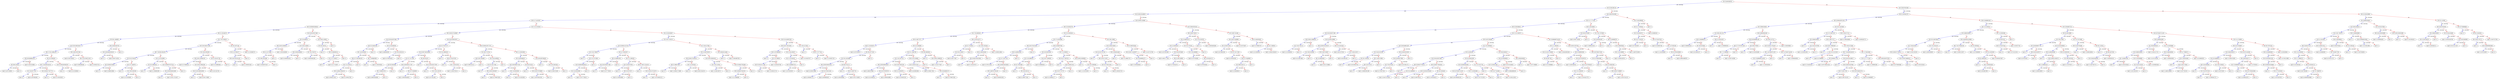 digraph {
	graph [rankdir=UT]
	0 [label="f5<0.492829978"]
	0 -> 1 [label="yes, missing" color="#0000FF"]
	0 -> 2 [label=no color="#FF0000"]
	1 [label="f5<0.356188118"]
	1 -> 3 [label=yes color="#0000FF"]
	1 -> 4 [label="no, missing" color="#FF0000"]
	3 [label="f4<0.00916248653"]
	3 -> 7 [label=yes color="#0000FF"]
	3 -> 8 [label="no, missing" color="#FF0000"]
	7 [label="f6<0.171452567"]
	7 -> 15 [label="yes, missing" color="#0000FF"]
	7 -> 16 [label=no color="#FF0000"]
	15 [label="f8<0.000900506042"]
	15 -> 31 [label="yes, missing" color="#0000FF"]
	15 -> 32 [label=no color="#FF0000"]
	31 [label="f6<0.118246473"]
	31 -> 61 [label="yes, missing" color="#0000FF"]
	31 -> 62 [label=no color="#FF0000"]
	61 [label="f0<581.349609"]
	61 -> 117 [label="yes, missing" color="#0000FF"]
	61 -> 118 [label=no color="#FF0000"]
	117 [label="f4<0.00139020337"]
	117 -> 203 [label="yes, missing" color="#0000FF"]
	117 -> 204 [label=no color="#FF0000"]
	203 [label="f8<2.74311969e-05"]
	203 -> 323 [label="yes, missing" color="#0000FF"]
	203 -> 324 [label=no color="#FF0000"]
	323 [label="f8<8.6339669e-06"]
	323 -> 461 [label="yes, missing" color="#0000FF"]
	323 -> 462 [label=no color="#FF0000"]
	461 [label="f0<560.434021"]
	461 -> 599 [label="yes, missing" color="#0000FF"]
	461 -> 600 [label=no color="#FF0000"]
	599 [label="leaf=0.487183601"]
	600 [label="leaf=-0"]
	462 [label="leaf=0.430134386"]
	324 [label="f0<231.885635"]
	324 -> 463 [label="yes, missing" color="#0000FF"]
	324 -> 464 [label=no color="#FF0000"]
	463 [label="f8<7.34439018e-05"]
	463 -> 601 [label="yes, missing" color="#0000FF"]
	463 -> 602 [label=no color="#FF0000"]
	601 [label="f12<26.8577213"]
	601 -> 713 [label=yes color="#0000FF"]
	601 -> 714 [label="no, missing" color="#FF0000"]
	713 [label="leaf=-0"]
	714 [label="leaf=0.287800491"]
	602 [label="f4<0.000417207775"]
	602 -> 715 [label="yes, missing" color="#0000FF"]
	602 -> 716 [label=no color="#FF0000"]
	715 [label="leaf=-0"]
	716 [label="leaf=0.216343045"]
	464 [label="f10<0.000458269787"]
	464 -> 603 [label="yes, missing" color="#0000FF"]
	464 -> 604 [label=no color="#FF0000"]
	603 [label="leaf=-0"]
	604 [label="leaf=0.413208842"]
	204 [label="f6<0.0822387338"]
	204 -> 325 [label="yes, missing" color="#0000FF"]
	204 -> 326 [label=no color="#FF0000"]
	325 [label="leaf=0.505148351"]
	326 [label="f8<2.35153657e-05"]
	326 -> 465 [label="yes, missing" color="#0000FF"]
	326 -> 466 [label=no color="#FF0000"]
	465 [label="leaf=0.488486439"]
	466 [label="leaf=0.450924724"]
	118 [label="f6<0.0485558733"]
	118 -> 205 [label="yes, missing" color="#0000FF"]
	118 -> 206 [label=no color="#FF0000"]
	205 [label="f4<0.000480530318"]
	205 -> 327 [label="yes, missing" color="#0000FF"]
	205 -> 328 [label=no color="#FF0000"]
	327 [label="leaf=-0"]
	328 [label="leaf=0.364714324"]
	206 [label="leaf=-0"]
	62 [label="f12<750.199341"]
	62 -> 119 [label="yes, missing" color="#0000FF"]
	62 -> 120 [label=no color="#FF0000"]
	119 [label="f4<0.00109207188"]
	119 -> 207 [label="yes, missing" color="#0000FF"]
	119 -> 208 [label=no color="#FF0000"]
	207 [label="f8<7.59206159e-05"]
	207 -> 329 [label="yes, missing" color="#0000FF"]
	207 -> 330 [label=no color="#FF0000"]
	329 [label="f13<9.52704525"]
	329 -> 467 [label="yes, missing" color="#0000FF"]
	329 -> 468 [label=no color="#FF0000"]
	467 [label="f5<0.0838139281"]
	467 -> 605 [label="yes, missing" color="#0000FF"]
	467 -> 606 [label=no color="#FF0000"]
	605 [label="leaf=-0"]
	606 [label="leaf=0.369823694"]
	468 [label="f0<157.446976"]
	468 -> 607 [label="yes, missing" color="#0000FF"]
	468 -> 608 [label=no color="#FF0000"]
	607 [label="leaf=-0"]
	608 [label="f12<382.830536"]
	608 -> 717 [label="yes, missing" color="#0000FF"]
	608 -> 718 [label=no color="#FF0000"]
	717 [label="leaf=0.151200369"]
	718 [label="leaf=-0"]
	330 [label="f13<14.4102964"]
	330 -> 469 [label="yes, missing" color="#0000FF"]
	330 -> 470 [label=no color="#FF0000"]
	469 [label="f12<81.9960022"]
	469 -> 609 [label=yes color="#0000FF"]
	469 -> 610 [label="no, missing" color="#FF0000"]
	609 [label="leaf=-0"]
	610 [label="leaf=0.136960208"]
	470 [label="f4<0.000607673719"]
	470 -> 611 [label="yes, missing" color="#0000FF"]
	470 -> 612 [label=no color="#FF0000"]
	611 [label="f4<0.000294942409"]
	611 -> 719 [label="yes, missing" color="#0000FF"]
	611 -> 720 [label=no color="#FF0000"]
	719 [label="leaf=-0"]
	720 [label="leaf=-0.0411751047"]
	612 [label="leaf=-0"]
	208 [label="f12<382.830536"]
	208 -> 331 [label="yes, missing" color="#0000FF"]
	208 -> 332 [label=no color="#FF0000"]
	331 [label="f8<3.83113656e-05"]
	331 -> 471 [label="yes, missing" color="#0000FF"]
	331 -> 472 [label=no color="#FF0000"]
	471 [label="leaf=0.474998415"]
	472 [label="f4<0.00412864238"]
	472 -> 613 [label="yes, missing" color="#0000FF"]
	472 -> 614 [label=no color="#FF0000"]
	613 [label="f10<0.00108824926"]
	613 -> 721 [label="yes, missing" color="#0000FF"]
	613 -> 722 [label=no color="#FF0000"]
	721 [label="leaf=-0"]
	722 [label="leaf=0.350174695"]
	614 [label="leaf=0.431342781"]
	332 [label="f5<0.135161728"]
	332 -> 473 [label="yes, missing" color="#0000FF"]
	332 -> 474 [label=no color="#FF0000"]
	473 [label="leaf=0.314668208"]
	474 [label="leaf=-0"]
	120 [label="f0<542.387146"]
	120 -> 209 [label="yes, missing" color="#0000FF"]
	120 -> 210 [label=no color="#FF0000"]
	209 [label="f5<0.147395477"]
	209 -> 333 [label="yes, missing" color="#0000FF"]
	209 -> 334 [label=no color="#FF0000"]
	333 [label="f8<6.33378222e-05"]
	333 -> 475 [label="yes, missing" color="#0000FF"]
	333 -> 476 [label=no color="#FF0000"]
	475 [label="leaf=-0"]
	476 [label="leaf=0.180933163"]
	334 [label="leaf=-0"]
	210 [label="leaf=-0.153389275"]
	32 [label="f4<0.00162037485"]
	32 -> 63 [label="yes, missing" color="#0000FF"]
	32 -> 64 [label=no color="#FF0000"]
	63 [label="f0<219.668427"]
	63 -> 121 [label="yes, missing" color="#0000FF"]
	63 -> 122 [label=no color="#FF0000"]
	121 [label="f8<0.00314380811"]
	121 -> 211 [label="yes, missing" color="#0000FF"]
	121 -> 212 [label=no color="#FF0000"]
	211 [label="f6<0.13175495"]
	211 -> 335 [label="yes, missing" color="#0000FF"]
	211 -> 336 [label=no color="#FF0000"]
	335 [label="f12<892.641846"]
	335 -> 477 [label=yes color="#0000FF"]
	335 -> 478 [label="no, missing" color="#FF0000"]
	477 [label="leaf=-0.0929872617"]
	478 [label="leaf=-0"]
	336 [label="leaf=-0"]
	212 [label="leaf=-0.391565859"]
	122 [label="f13<3432.46582"]
	122 -> 213 [label="yes, missing" color="#0000FF"]
	122 -> 214 [label=no color="#FF0000"]
	213 [label="f8<0.0085408641"]
	213 -> 337 [label="yes, missing" color="#0000FF"]
	213 -> 338 [label=no color="#FF0000"]
	337 [label="leaf=0.0406391621"]
	338 [label="leaf=-0"]
	214 [label="f0<743.762573"]
	214 -> 339 [label="yes, missing" color="#0000FF"]
	214 -> 340 [label=no color="#FF0000"]
	339 [label="leaf=-0.0945093259"]
	340 [label="leaf=-0"]
	64 [label="f13<5925.26562"]
	64 -> 123 [label="yes, missing" color="#0000FF"]
	64 -> 124 [label=no color="#FF0000"]
	123 [label="f0<49.526474"]
	123 -> 215 [label="yes, missing" color="#0000FF"]
	123 -> 216 [label=no color="#FF0000"]
	215 [label="leaf=-0"]
	216 [label="f6<0.160609514"]
	216 -> 341 [label="yes, missing" color="#0000FF"]
	216 -> 342 [label=no color="#FF0000"]
	341 [label="f12<127.543617"]
	341 -> 479 [label=yes color="#0000FF"]
	341 -> 480 [label="no, missing" color="#FF0000"]
	479 [label="leaf=-0"]
	480 [label="leaf=0.411724597"]
	342 [label="leaf=-0"]
	124 [label="leaf=-0"]
	16 [label="f12<151.023453"]
	16 -> 33 [label="yes, missing" color="#0000FF"]
	16 -> 34 [label=no color="#FF0000"]
	33 [label="f8<0.000107428867"]
	33 -> 65 [label="yes, missing" color="#0000FF"]
	33 -> 66 [label=no color="#FF0000"]
	65 [label="f4<0.00162037485"]
	65 -> 125 [label="yes, missing" color="#0000FF"]
	65 -> 126 [label=no color="#FF0000"]
	125 [label="f6<0.314940184"]
	125 -> 217 [label="yes, missing" color="#0000FF"]
	125 -> 218 [label=no color="#FF0000"]
	217 [label="f9<-4.61833954"]
	217 -> 343 [label="yes, missing" color="#0000FF"]
	217 -> 344 [label=no color="#FF0000"]
	343 [label="f8<8.72758246e-05"]
	343 -> 481 [label="yes, missing" color="#0000FF"]
	343 -> 482 [label=no color="#FF0000"]
	481 [label="f0<114.428314"]
	481 -> 615 [label="yes, missing" color="#0000FF"]
	481 -> 616 [label=no color="#FF0000"]
	615 [label="f8<4.40644799e-05"]
	615 -> 723 [label="yes, missing" color="#0000FF"]
	615 -> 724 [label=no color="#FF0000"]
	723 [label="leaf=0.394022763"]
	724 [label="leaf=0.219042793"]
	616 [label="leaf=-0"]
	482 [label="leaf=-0"]
	344 [label="f9<-2.90996289"]
	344 -> 483 [label="yes, missing" color="#0000FF"]
	344 -> 484 [label=no color="#FF0000"]
	483 [label="leaf=-0"]
	484 [label="leaf=0.184505641"]
	218 [label="leaf=-0"]
	126 [label="f5<0.234286338"]
	126 -> 219 [label="yes, missing" color="#0000FF"]
	126 -> 220 [label=no color="#FF0000"]
	219 [label="leaf=0.469948262"]
	220 [label="f12<93.0330124"]
	220 -> 345 [label="yes, missing" color="#0000FF"]
	220 -> 346 [label=no color="#FF0000"]
	345 [label="leaf=0.378020555"]
	346 [label="leaf=-0"]
	66 [label="f4<0.00139020337"]
	66 -> 127 [label="yes, missing" color="#0000FF"]
	66 -> 128 [label=no color="#FF0000"]
	127 [label="f5<0.273207277"]
	127 -> 221 [label="yes, missing" color="#0000FF"]
	127 -> 222 [label=no color="#FF0000"]
	221 [label="f4<0.000749203085"]
	221 -> 347 [label="yes, missing" color="#0000FF"]
	221 -> 348 [label=no color="#FF0000"]
	347 [label="f12<57.157196"]
	347 -> 485 [label=yes color="#0000FF"]
	347 -> 486 [label="no, missing" color="#FF0000"]
	485 [label="f0<63.0582848"]
	485 -> 617 [label="yes, missing" color="#0000FF"]
	485 -> 618 [label=no color="#FF0000"]
	617 [label="f9<-3.86634755"]
	617 -> 725 [label="yes, missing" color="#0000FF"]
	617 -> 726 [label=no color="#FF0000"]
	725 [label="leaf=0.0663265809"]
	726 [label="leaf=-0"]
	618 [label="leaf=-0"]
	486 [label="f8<0.000383511797"]
	486 -> 619 [label="yes, missing" color="#0000FF"]
	486 -> 620 [label=no color="#FF0000"]
	619 [label="leaf=-0"]
	620 [label="f6<0.271949083"]
	620 -> 727 [label="yes, missing" color="#0000FF"]
	620 -> 728 [label=no color="#FF0000"]
	727 [label="leaf=-0.0653844625"]
	728 [label="leaf=-0"]
	348 [label="f0<38.024231"]
	348 -> 487 [label="yes, missing" color="#0000FF"]
	348 -> 488 [label=no color="#FF0000"]
	487 [label="leaf=-0"]
	488 [label="f10<0.00418517878"]
	488 -> 621 [label="yes, missing" color="#0000FF"]
	488 -> 622 [label=no color="#FF0000"]
	621 [label="leaf=-0"]
	622 [label="f12<140.162476"]
	622 -> 729 [label=yes color="#0000FF"]
	622 -> 730 [label="no, missing" color="#FF0000"]
	729 [label="leaf=0.257441461"]
	730 [label="leaf=-0"]
	222 [label="f12<81.9960022"]
	222 -> 349 [label="yes, missing" color="#0000FF"]
	222 -> 350 [label=no color="#FF0000"]
	349 [label="leaf=-0"]
	350 [label="f6<0.276197553"]
	350 -> 489 [label="yes, missing" color="#0000FF"]
	350 -> 490 [label=no color="#FF0000"]
	489 [label="leaf=-0"]
	490 [label="f9<-4.35615873"]
	490 -> 623 [label="yes, missing" color="#0000FF"]
	490 -> 624 [label=no color="#FF0000"]
	623 [label="leaf=-0.265576214"]
	624 [label="leaf=-0"]
	128 [label="f8<0.000610971707"]
	128 -> 223 [label="yes, missing" color="#0000FF"]
	128 -> 224 [label=no color="#FF0000"]
	223 [label="f12<86.715744"]
	223 -> 351 [label="yes, missing" color="#0000FF"]
	223 -> 352 [label=no color="#FF0000"]
	351 [label="f6<0.367236406"]
	351 -> 491 [label="yes, missing" color="#0000FF"]
	351 -> 492 [label=no color="#FF0000"]
	491 [label="leaf=0.389518112"]
	492 [label="leaf=-0"]
	352 [label="f5<0.281458944"]
	352 -> 493 [label="yes, missing" color="#0000FF"]
	352 -> 494 [label=no color="#FF0000"]
	493 [label="f13<8.10417461"]
	493 -> 625 [label=yes color="#0000FF"]
	493 -> 626 [label="no, missing" color="#FF0000"]
	625 [label="leaf=-0"]
	626 [label="f8<0.00013850657"]
	626 -> 731 [label="yes, missing" color="#0000FF"]
	626 -> 732 [label=no color="#FF0000"]
	731 [label="leaf=-0"]
	732 [label="leaf=0.279607028"]
	494 [label="leaf=-0"]
	224 [label="f9<-3.15030289"]
	224 -> 353 [label="yes, missing" color="#0000FF"]
	224 -> 354 [label=no color="#FF0000"]
	353 [label="f5<0.265566915"]
	353 -> 495 [label="yes, missing" color="#0000FF"]
	353 -> 496 [label=no color="#FF0000"]
	495 [label="f4<0.00336847105"]
	495 -> 627 [label="yes, missing" color="#0000FF"]
	495 -> 628 [label=no color="#FF0000"]
	627 [label="leaf=-0"]
	628 [label="f9<-5.82393265"]
	628 -> 733 [label="yes, missing" color="#0000FF"]
	628 -> 734 [label=no color="#FF0000"]
	733 [label="leaf=-0"]
	734 [label="leaf=0.151028186"]
	496 [label="f0<38.024231"]
	496 -> 629 [label="yes, missing" color="#0000FF"]
	496 -> 630 [label=no color="#FF0000"]
	629 [label="leaf=-0"]
	630 [label="f8<0.00276736892"]
	630 -> 735 [label="yes, missing" color="#0000FF"]
	630 -> 736 [label=no color="#FF0000"]
	735 [label="leaf=-0.0670644194"]
	736 [label="leaf=-0"]
	354 [label="f4<0.00188709458"]
	354 -> 497 [label="yes, missing" color="#0000FF"]
	354 -> 498 [label=no color="#FF0000"]
	497 [label="leaf=-0"]
	498 [label="f5<0.331484258"]
	498 -> 631 [label="yes, missing" color="#0000FF"]
	498 -> 632 [label=no color="#FF0000"]
	631 [label="leaf=0.339474559"]
	632 [label="leaf=-0"]
	34 [label="f5<0.250339597"]
	34 -> 67 [label="yes, missing" color="#0000FF"]
	34 -> 68 [label=no color="#FF0000"]
	67 [label="f12<422.133514"]
	67 -> 129 [label="yes, missing" color="#0000FF"]
	67 -> 130 [label=no color="#FF0000"]
	129 [label="f4<0.00091414724"]
	129 -> 225 [label="yes, missing" color="#0000FF"]
	129 -> 226 [label=no color="#FF0000"]
	225 [label="f12<220.79628"]
	225 -> 355 [label="yes, missing" color="#0000FF"]
	225 -> 356 [label=no color="#FF0000"]
	355 [label="leaf=-0"]
	356 [label="f13<121.072395"]
	356 -> 499 [label="yes, missing" color="#0000FF"]
	356 -> 500 [label=no color="#FF0000"]
	499 [label="f4<0.000829658413"]
	499 -> 633 [label="yes, missing" color="#0000FF"]
	499 -> 634 [label=no color="#FF0000"]
	633 [label="f13<16.6555939"]
	633 -> 737 [label=yes color="#0000FF"]
	633 -> 738 [label="no, missing" color="#FF0000"]
	737 [label="leaf=-0"]
	738 [label="leaf=-0.237770915"]
	634 [label="leaf=-0"]
	500 [label="leaf=-0"]
	226 [label="f5<0.175305337"]
	226 -> 357 [label="yes, missing" color="#0000FF"]
	226 -> 358 [label=no color="#FF0000"]
	357 [label="f6<0.259962291"]
	357 -> 501 [label="yes, missing" color="#0000FF"]
	357 -> 502 [label=no color="#FF0000"]
	501 [label="f4<0.00109207188"]
	501 -> 635 [label="yes, missing" color="#0000FF"]
	501 -> 636 [label=no color="#FF0000"]
	635 [label="leaf=-0"]
	636 [label="leaf=0.237770915"]
	502 [label="leaf=-0"]
	358 [label="f0<111.599205"]
	358 -> 503 [label="yes, missing" color="#0000FF"]
	358 -> 504 [label=no color="#FF0000"]
	503 [label="f5<0.203076795"]
	503 -> 637 [label="yes, missing" color="#0000FF"]
	503 -> 638 [label=no color="#FF0000"]
	637 [label="leaf=-0"]
	638 [label="f6<0.32570371"]
	638 -> 739 [label="yes, missing" color="#0000FF"]
	638 -> 740 [label=no color="#FF0000"]
	739 [label="leaf=0.130492896"]
	740 [label="leaf=-0"]
	504 [label="f8<9.73921124e-05"]
	504 -> 639 [label="yes, missing" color="#0000FF"]
	504 -> 640 [label=no color="#FF0000"]
	639 [label="leaf=-0"]
	640 [label="f10<0.00210724375"]
	640 -> 741 [label="yes, missing" color="#0000FF"]
	640 -> 742 [label=no color="#FF0000"]
	741 [label="leaf=-0"]
	742 [label="leaf=-0.0743835121"]
	130 [label="f11<428.10788"]
	130 -> 227 [label="yes, missing" color="#0000FF"]
	130 -> 228 [label=no color="#FF0000"]
	227 [label="f5<0.162876323"]
	227 -> 359 [label="yes, missing" color="#0000FF"]
	227 -> 360 [label=no color="#FF0000"]
	359 [label="f8<0.000275536411"]
	359 -> 505 [label="yes, missing" color="#0000FF"]
	359 -> 506 [label=no color="#FF0000"]
	505 [label="f6<0.196647987"]
	505 -> 641 [label="yes, missing" color="#0000FF"]
	505 -> 642 [label=no color="#FF0000"]
	641 [label="leaf=-0"]
	642 [label="leaf=-0.0904171988"]
	506 [label="f0<115.933502"]
	506 -> 643 [label="yes, missing" color="#0000FF"]
	506 -> 644 [label=no color="#FF0000"]
	643 [label="leaf=-0"]
	644 [label="leaf=0.0613244474"]
	360 [label="f4<0.00128385425"]
	360 -> 507 [label="yes, missing" color="#0000FF"]
	360 -> 508 [label=no color="#FF0000"]
	507 [label="f12<3312.5979"]
	507 -> 645 [label="yes, missing" color="#0000FF"]
	507 -> 646 [label=no color="#FF0000"]
	645 [label="leaf=-0.349159271"]
	646 [label="leaf=-0"]
	508 [label="f10<0.00645738188"]
	508 -> 647 [label="yes, missing" color="#0000FF"]
	508 -> 648 [label=no color="#FF0000"]
	647 [label="f8<0.000947581022"]
	647 -> 743 [label="yes, missing" color="#0000FF"]
	647 -> 744 [label=no color="#FF0000"]
	743 [label="leaf=-0.211368099"]
	744 [label="leaf=-0"]
	648 [label="leaf=-0"]
	228 [label="f5<0.0804314464"]
	228 -> 361 [label="yes, missing" color="#0000FF"]
	228 -> 362 [label=no color="#FF0000"]
	361 [label="leaf=-0"]
	362 [label="leaf=-0.394368738"]
	68 [label="f10<0.0105687035"]
	68 -> 131 [label="yes, missing" color="#0000FF"]
	68 -> 132 [label=no color="#FF0000"]
	131 [label="f8<0.00178224291"]
	131 -> 229 [label="yes, missing" color="#0000FF"]
	131 -> 230 [label=no color="#FF0000"]
	229 [label="f6<0.187896058"]
	229 -> 363 [label="yes, missing" color="#0000FF"]
	229 -> 364 [label=no color="#FF0000"]
	363 [label="leaf=-0"]
	364 [label="f0<122.38829"]
	364 -> 509 [label="yes, missing" color="#0000FF"]
	364 -> 510 [label=no color="#FF0000"]
	509 [label="f10<0.0019111709"]
	509 -> 649 [label="yes, missing" color="#0000FF"]
	509 -> 650 [label=no color="#FF0000"]
	649 [label="leaf=-0"]
	650 [label="leaf=-0.358522713"]
	510 [label="leaf=-0.455618739"]
	230 [label="f13<1244.08557"]
	230 -> 365 [label="yes, missing" color="#0000FF"]
	230 -> 366 [label=no color="#FF0000"]
	365 [label="f12<1116.94531"]
	365 -> 511 [label="yes, missing" color="#0000FF"]
	365 -> 512 [label=no color="#FF0000"]
	511 [label="f6<0.348690778"]
	511 -> 651 [label="yes, missing" color="#0000FF"]
	511 -> 652 [label=no color="#FF0000"]
	651 [label="leaf=-0.207035333"]
	652 [label="leaf=-0"]
	512 [label="leaf=-0"]
	366 [label="leaf=-0.310407877"]
	132 [label="f12<185.411652"]
	132 -> 231 [label="yes, missing" color="#0000FF"]
	132 -> 232 [label=no color="#FF0000"]
	231 [label="leaf=-0"]
	232 [label="f0<67.7577744"]
	232 -> 367 [label="yes, missing" color="#0000FF"]
	232 -> 368 [label=no color="#FF0000"]
	367 [label="leaf=-0"]
	368 [label="leaf=-0.152932718"]
	8 [label="f4<0.0392116569"]
	8 -> 17 [label="yes, missing" color="#0000FF"]
	8 -> 18 [label=no color="#FF0000"]
	17 [label="f6<0.245364279"]
	17 -> 35 [label="yes, missing" color="#0000FF"]
	17 -> 36 [label=no color="#FF0000"]
	35 [label="f13<726.988342"]
	35 -> 69 [label="yes, missing" color="#0000FF"]
	35 -> 70 [label=no color="#FF0000"]
	69 [label="f6<0.16877377"]
	69 -> 133 [label="yes, missing" color="#0000FF"]
	69 -> 134 [label=no color="#FF0000"]
	133 [label="f6<0.118246473"]
	133 -> 233 [label="yes, missing" color="#0000FF"]
	133 -> 234 [label=no color="#FF0000"]
	233 [label="leaf=0.507053673"]
	234 [label="f0<355.877319"]
	234 -> 369 [label="yes, missing" color="#0000FF"]
	234 -> 370 [label=no color="#FF0000"]
	369 [label="f13<50.1916466"]
	369 -> 513 [label="yes, missing" color="#0000FF"]
	369 -> 514 [label=no color="#FF0000"]
	513 [label="f8<0.000200925351"]
	513 -> 653 [label="yes, missing" color="#0000FF"]
	513 -> 654 [label=no color="#FF0000"]
	653 [label="leaf=0.503912866"]
	654 [label="f4<0.0176551454"]
	654 -> 745 [label=yes color="#0000FF"]
	654 -> 746 [label="no, missing" color="#FF0000"]
	745 [label="leaf=0.295984775"]
	746 [label="leaf=0.483880043"]
	514 [label="f0<89.0742111"]
	514 -> 655 [label="yes, missing" color="#0000FF"]
	514 -> 656 [label=no color="#FF0000"]
	655 [label="leaf=-0"]
	656 [label="f6<0.14097701"]
	656 -> 747 [label="yes, missing" color="#0000FF"]
	656 -> 748 [label=no color="#FF0000"]
	747 [label="leaf=0.439285964"]
	748 [label="leaf=0.352716595"]
	370 [label="leaf=-0"]
	134 [label="f0<215.064865"]
	134 -> 235 [label="yes, missing" color="#0000FF"]
	134 -> 236 [label=no color="#FF0000"]
	235 [label="f13<51.1948738"]
	235 -> 371 [label="yes, missing" color="#0000FF"]
	235 -> 372 [label=no color="#FF0000"]
	371 [label="f12<142.307312"]
	371 -> 515 [label="yes, missing" color="#0000FF"]
	371 -> 516 [label=no color="#FF0000"]
	515 [label="f8<0.000299835927"]
	515 -> 657 [label="yes, missing" color="#0000FF"]
	515 -> 658 [label=no color="#FF0000"]
	657 [label="leaf=0.496207684"]
	658 [label="f4<0.0276788753"]
	658 -> 749 [label=yes color="#0000FF"]
	658 -> 750 [label="no, missing" color="#FF0000"]
	749 [label="leaf=0.321846515"]
	750 [label="leaf=0.460844666"]
	516 [label="f4<0.0207662228"]
	516 -> 659 [label=yes color="#0000FF"]
	516 -> 660 [label="no, missing" color="#FF0000"]
	659 [label="f6<0.211629078"]
	659 -> 751 [label="yes, missing" color="#0000FF"]
	659 -> 752 [label=no color="#FF0000"]
	751 [label="leaf=0.310620219"]
	752 [label="leaf=-0"]
	660 [label="leaf=0.432892084"]
	372 [label="f6<0.231234893"]
	372 -> 517 [label="yes, missing" color="#0000FF"]
	372 -> 518 [label=no color="#FF0000"]
	517 [label="f5<0.200551525"]
	517 -> 661 [label="yes, missing" color="#0000FF"]
	517 -> 662 [label=no color="#FF0000"]
	661 [label="leaf=0.338617831"]
	662 [label="f4<0.0348685272"]
	662 -> 753 [label=yes color="#0000FF"]
	662 -> 754 [label="no, missing" color="#FF0000"]
	753 [label="leaf=-0"]
	754 [label="leaf=0.279607028"]
	518 [label="leaf=-0"]
	236 [label="f0<293.689209"]
	236 -> 373 [label="yes, missing" color="#0000FF"]
	236 -> 374 [label=no color="#FF0000"]
	373 [label="leaf=-0"]
	374 [label="f8<0.00011088029"]
	374 -> 519 [label="yes, missing" color="#0000FF"]
	374 -> 520 [label=no color="#FF0000"]
	519 [label="leaf=-0.242277637"]
	520 [label="leaf=-0"]
	70 [label="f6<0.104142271"]
	70 -> 135 [label="yes, missing" color="#0000FF"]
	70 -> 136 [label=no color="#FF0000"]
	135 [label="f5<0.17320621"]
	135 -> 237 [label="yes, missing" color="#0000FF"]
	135 -> 238 [label=no color="#FF0000"]
	237 [label="f13<9213.3623"]
	237 -> 375 [label="yes, missing" color="#0000FF"]
	237 -> 376 [label=no color="#FF0000"]
	375 [label="leaf=0.44577387"]
	376 [label="leaf=-0"]
	238 [label="leaf=-0"]
	136 [label="f11<492.526184"]
	136 -> 239 [label="yes, missing" color="#0000FF"]
	136 -> 240 [label=no color="#FF0000"]
	239 [label="f6<0.199534044"]
	239 -> 377 [label="yes, missing" color="#0000FF"]
	239 -> 378 [label=no color="#FF0000"]
	377 [label="f8<0.000316431804"]
	377 -> 521 [label="yes, missing" color="#0000FF"]
	377 -> 522 [label=no color="#FF0000"]
	521 [label="leaf=-0"]
	522 [label="leaf=0.136138737"]
	378 [label="leaf=-0"]
	240 [label="leaf=-0.308351964"]
	36 [label="f13<32.0260544"]
	36 -> 71 [label="yes, missing" color="#0000FF"]
	36 -> 72 [label=no color="#FF0000"]
	71 [label="f12<74.5044098"]
	71 -> 137 [label="yes, missing" color="#0000FF"]
	71 -> 138 [label=no color="#FF0000"]
	137 [label="f8<0.00178224291"]
	137 -> 241 [label="yes, missing" color="#0000FF"]
	137 -> 242 [label=no color="#FF0000"]
	241 [label="f6<0.440961629"]
	241 -> 379 [label="yes, missing" color="#0000FF"]
	241 -> 380 [label=no color="#FF0000"]
	379 [label="f12<47.1637154"]
	379 -> 523 [label="yes, missing" color="#0000FF"]
	379 -> 524 [label=no color="#FF0000"]
	523 [label="leaf=0.479212821"]
	524 [label="f8<0.000924624852"]
	524 -> 663 [label="yes, missing" color="#0000FF"]
	524 -> 664 [label=no color="#FF0000"]
	663 [label="f8<3.49870279e-05"]
	663 -> 755 [label="yes, missing" color="#0000FF"]
	663 -> 756 [label=no color="#FF0000"]
	755 [label="leaf=-0"]
	756 [label="leaf=0.400950164"]
	664 [label="leaf=-0"]
	380 [label="leaf=-0"]
	242 [label="leaf=-0"]
	138 [label="f6<0.304667592"]
	138 -> 243 [label="yes, missing" color="#0000FF"]
	138 -> 244 [label=no color="#FF0000"]
	243 [label="f4<0.025585169"]
	243 -> 381 [label=yes color="#0000FF"]
	243 -> 382 [label="no, missing" color="#FF0000"]
	381 [label="f12<135.888016"]
	381 -> 525 [label="yes, missing" color="#0000FF"]
	381 -> 526 [label=no color="#FF0000"]
	525 [label="f0<52.7667809"]
	525 -> 665 [label="yes, missing" color="#0000FF"]
	525 -> 666 [label=no color="#FF0000"]
	665 [label="leaf=-0"]
	666 [label="f0<100.361511"]
	666 -> 757 [label="yes, missing" color="#0000FF"]
	666 -> 758 [label=no color="#FF0000"]
	757 [label="leaf=0.249977544"]
	758 [label="leaf=-0"]
	526 [label="leaf=-0"]
	382 [label="f4<0.0377306305"]
	382 -> 527 [label="yes, missing" color="#0000FF"]
	382 -> 528 [label=no color="#FF0000"]
	527 [label="leaf=0.39988333"]
	528 [label="leaf=-0"]
	244 [label="f0<71.2238922"]
	244 -> 383 [label="yes, missing" color="#0000FF"]
	244 -> 384 [label=no color="#FF0000"]
	383 [label="f4<0.0111799724"]
	383 -> 529 [label=yes color="#0000FF"]
	383 -> 530 [label="no, missing" color="#FF0000"]
	529 [label="leaf=-0"]
	530 [label="f6<0.400813311"]
	530 -> 667 [label="yes, missing" color="#0000FF"]
	530 -> 668 [label=no color="#FF0000"]
	667 [label="f5<0.337174773"]
	667 -> 759 [label="yes, missing" color="#0000FF"]
	667 -> 760 [label=no color="#FF0000"]
	759 [label="leaf=0.224906117"]
	760 [label="leaf=-0"]
	668 [label="leaf=-0"]
	384 [label="f8<0.00021958958"]
	384 -> 531 [label="yes, missing" color="#0000FF"]
	384 -> 532 [label=no color="#FF0000"]
	531 [label="leaf=-0"]
	532 [label="f13<29.1609364"]
	532 -> 669 [label=yes color="#0000FF"]
	532 -> 670 [label="no, missing" color="#FF0000"]
	669 [label="leaf=-0.120133281"]
	670 [label="leaf=-0"]
	72 [label="f0<106.15963"]
	72 -> 139 [label="yes, missing" color="#0000FF"]
	72 -> 140 [label=no color="#FF0000"]
	139 [label="f5<0.309224933"]
	139 -> 245 [label="yes, missing" color="#0000FF"]
	139 -> 246 [label=no color="#FF0000"]
	245 [label="f4<0.0153722754"]
	245 -> 385 [label=yes color="#0000FF"]
	245 -> 386 [label="no, missing" color="#FF0000"]
	385 [label="leaf=-0"]
	386 [label="f6<0.354712337"]
	386 -> 533 [label="yes, missing" color="#0000FF"]
	386 -> 534 [label=no color="#FF0000"]
	533 [label="f4<0.0176551454"]
	533 -> 671 [label=yes color="#0000FF"]
	533 -> 672 [label="no, missing" color="#FF0000"]
	671 [label="leaf=-0"]
	672 [label="leaf=0.195055723"]
	534 [label="leaf=-0"]
	246 [label="f6<0.294954449"]
	246 -> 387 [label="yes, missing" color="#0000FF"]
	246 -> 388 [label=no color="#FF0000"]
	387 [label="leaf=-0"]
	388 [label="leaf=-0.14894776"]
	140 [label="f5<0.269354045"]
	140 -> 247 [label="yes, missing" color="#0000FF"]
	140 -> 248 [label=no color="#FF0000"]
	247 [label="f8<0.000714430877"]
	247 -> 389 [label="yes, missing" color="#0000FF"]
	247 -> 390 [label=no color="#FF0000"]
	389 [label="f4<0.0348685272"]
	389 -> 535 [label="yes, missing" color="#0000FF"]
	389 -> 536 [label=no color="#FF0000"]
	535 [label="leaf=-0.303940833"]
	536 [label="leaf=-0"]
	390 [label="leaf=-0"]
	248 [label="leaf=-0.410715759"]
	18 [label="f4<0.0603355542"]
	18 -> 37 [label="yes, missing" color="#0000FF"]
	18 -> 38 [label=no color="#FF0000"]
	37 [label="f6<0.360725611"]
	37 -> 73 [label="yes, missing" color="#0000FF"]
	37 -> 74 [label=no color="#FF0000"]
	73 [label="f5<0.246953472"]
	73 -> 141 [label="yes, missing" color="#0000FF"]
	73 -> 142 [label=no color="#FF0000"]
	141 [label="f5<0.145605817"]
	141 -> 249 [label="yes, missing" color="#0000FF"]
	141 -> 250 [label=no color="#FF0000"]
	249 [label="leaf=0.507631063"]
	250 [label="f13<84.0876465"]
	250 -> 391 [label="yes, missing" color="#0000FF"]
	250 -> 392 [label=no color="#FF0000"]
	391 [label="leaf=0.484171748"]
	392 [label="f6<0.248743683"]
	392 -> 537 [label="yes, missing" color="#0000FF"]
	392 -> 538 [label=no color="#FF0000"]
	537 [label="leaf=0.270504475"]
	538 [label="leaf=-0"]
	142 [label="f13<53.276104"]
	142 -> 251 [label="yes, missing" color="#0000FF"]
	142 -> 252 [label=no color="#FF0000"]
	251 [label="f12<129.488663"]
	251 -> 393 [label="yes, missing" color="#0000FF"]
	251 -> 394 [label=no color="#FF0000"]
	393 [label="leaf=0.470705092"]
	394 [label="f6<0.320294112"]
	394 -> 539 [label="yes, missing" color="#0000FF"]
	394 -> 540 [label=no color="#FF0000"]
	539 [label="leaf=0.297855645"]
	540 [label="leaf=-0"]
	252 [label="leaf=-0"]
	74 [label="f12<125.552979"]
	74 -> 143 [label="yes, missing" color="#0000FF"]
	74 -> 144 [label=no color="#FF0000"]
	143 [label="leaf=-0"]
	144 [label="leaf=-0.0956485495"]
	38 [label="f13<2867.91406"]
	38 -> 75 [label="yes, missing" color="#0000FF"]
	38 -> 76 [label=no color="#FF0000"]
	75 [label="f4<0.0911456868"]
	75 -> 145 [label="yes, missing" color="#0000FF"]
	75 -> 146 [label=no color="#FF0000"]
	145 [label="f5<0.205672041"]
	145 -> 253 [label="yes, missing" color="#0000FF"]
	145 -> 254 [label=no color="#FF0000"]
	253 [label="leaf=0.507685184"]
	254 [label="f13<67.0217209"]
	254 -> 395 [label="yes, missing" color="#0000FF"]
	254 -> 396 [label=no color="#FF0000"]
	395 [label="leaf=0.478535533"]
	396 [label="f6<0.271949083"]
	396 -> 541 [label="yes, missing" color="#0000FF"]
	396 -> 542 [label=no color="#FF0000"]
	541 [label="f13<688.550171"]
	541 -> 673 [label="yes, missing" color="#0000FF"]
	541 -> 674 [label=no color="#FF0000"]
	673 [label="leaf=0.220959812"]
	674 [label="leaf=-0"]
	542 [label="leaf=-0"]
	146 [label="leaf=0.510570407"]
	76 [label="f6<0.165829435"]
	76 -> 147 [label="yes, missing" color="#0000FF"]
	76 -> 148 [label=no color="#FF0000"]
	147 [label="leaf=0.476995707"]
	148 [label="f0<421.348816"]
	148 -> 255 [label="yes, missing" color="#0000FF"]
	148 -> 256 [label=no color="#FF0000"]
	255 [label="leaf=0.101365924"]
	256 [label="leaf=-0.0642259419"]
	4 [label="f4<0.0647801682"]
	4 -> 9 [label="yes, missing" color="#0000FF"]
	4 -> 10 [label=no color="#FF0000"]
	9 [label="f13<117.777245"]
	9 -> 19 [label="yes, missing" color="#0000FF"]
	9 -> 20 [label=no color="#FF0000"]
	19 [label="f6<0.285398811"]
	19 -> 39 [label=yes color="#0000FF"]
	19 -> 40 [label="no, missing" color="#FF0000"]
	39 [label="f4<0.00109207188"]
	39 -> 77 [label=yes color="#0000FF"]
	39 -> 78 [label="no, missing" color="#FF0000"]
	77 [label="f8<0.00011088029"]
	77 -> 149 [label="yes, missing" color="#0000FF"]
	77 -> 150 [label=no color="#FF0000"]
	149 [label="f12<164.783112"]
	149 -> 257 [label="yes, missing" color="#0000FF"]
	149 -> 258 [label=no color="#FF0000"]
	257 [label="leaf=0.101365924"]
	258 [label="leaf=-0"]
	150 [label="leaf=-0"]
	78 [label="f4<0.0160318688"]
	78 -> 151 [label=yes color="#0000FF"]
	78 -> 152 [label="no, missing" color="#FF0000"]
	151 [label="f8<0.000334185257"]
	151 -> 259 [label="yes, missing" color="#0000FF"]
	151 -> 260 [label=no color="#FF0000"]
	259 [label="f12<583.391663"]
	259 -> 397 [label="yes, missing" color="#0000FF"]
	259 -> 398 [label=no color="#FF0000"]
	397 [label="leaf=0.411697388"]
	398 [label="leaf=-0"]
	260 [label="f6<0.263743907"]
	260 -> 399 [label="yes, missing" color="#0000FF"]
	260 -> 400 [label=no color="#FF0000"]
	399 [label="f9<-6.29582644"]
	399 -> 543 [label="yes, missing" color="#0000FF"]
	399 -> 544 [label=no color="#FF0000"]
	543 [label="leaf=-0"]
	544 [label="leaf=0.051213868"]
	400 [label="leaf=-0"]
	152 [label="f6<0.221052453"]
	152 -> 261 [label="yes, missing" color="#0000FF"]
	152 -> 262 [label=no color="#FF0000"]
	261 [label="leaf=0.481107324"]
	262 [label="f11<108.915871"]
	262 -> 401 [label="yes, missing" color="#0000FF"]
	262 -> 402 [label=no color="#FF0000"]
	401 [label="leaf=0.452493191"]
	402 [label="leaf=-0"]
	40 [label="f12<114.165672"]
	40 -> 79 [label="yes, missing" color="#0000FF"]
	40 -> 80 [label=no color="#FF0000"]
	79 [label="f6<0.367236406"]
	79 -> 153 [label=yes color="#0000FF"]
	79 -> 154 [label="no, missing" color="#FF0000"]
	153 [label="f4<0.00546861487"]
	153 -> 263 [label=yes color="#0000FF"]
	153 -> 264 [label="no, missing" color="#FF0000"]
	263 [label="f12<40.6219788"]
	263 -> 403 [label="yes, missing" color="#0000FF"]
	263 -> 404 [label=no color="#FF0000"]
	403 [label="f0<29.1230335"]
	403 -> 545 [label="yes, missing" color="#0000FF"]
	403 -> 546 [label=no color="#FF0000"]
	545 [label="leaf=-0"]
	546 [label="leaf=0.0318629742"]
	404 [label="f9<-4.65472984"]
	404 -> 547 [label="yes, missing" color="#0000FF"]
	404 -> 548 [label=no color="#FF0000"]
	547 [label="f6<0.32570371"]
	547 -> 675 [label="yes, missing" color="#0000FF"]
	547 -> 676 [label=no color="#FF0000"]
	675 [label="leaf=-0"]
	676 [label="leaf=-0.0660295188"]
	548 [label="leaf=-0"]
	264 [label="f8<0.0045353258"]
	264 -> 405 [label="yes, missing" color="#0000FF"]
	264 -> 406 [label=no color="#FF0000"]
	405 [label="f4<0.0265917964"]
	405 -> 549 [label=yes color="#0000FF"]
	405 -> 550 [label="no, missing" color="#FF0000"]
	549 [label="f12<78.970253"]
	549 -> 677 [label="yes, missing" color="#0000FF"]
	549 -> 678 [label=no color="#FF0000"]
	677 [label="leaf=0.270357341"]
	678 [label="leaf=-0"]
	550 [label="leaf=0.451585174"]
	406 [label="leaf=-0"]
	154 [label="f11<53.5809631"]
	154 -> 265 [label="yes, missing" color="#0000FF"]
	154 -> 266 [label=no color="#FF0000"]
	265 [label="f5<0.4359245"]
	265 -> 407 [label=yes color="#0000FF"]
	265 -> 408 [label="no, missing" color="#FF0000"]
	407 [label="f4<0.00162037485"]
	407 -> 551 [label=yes color="#0000FF"]
	407 -> 552 [label="no, missing" color="#FF0000"]
	551 [label="f8<0.000537762011"]
	551 -> 679 [label="yes, missing" color="#0000FF"]
	551 -> 680 [label=no color="#FF0000"]
	679 [label="leaf=-0"]
	680 [label="f13<25.5466003"]
	680 -> 761 [label=yes color="#0000FF"]
	680 -> 762 [label="no, missing" color="#FF0000"]
	761 [label="leaf=-0.0447475053"]
	762 [label="leaf=-0"]
	552 [label="f8<0.000877604354"]
	552 -> 681 [label="yes, missing" color="#0000FF"]
	552 -> 682 [label=no color="#FF0000"]
	681 [label="f10<0.00343220402"]
	681 -> 763 [label="yes, missing" color="#0000FF"]
	681 -> 764 [label=no color="#FF0000"]
	763 [label="leaf=-0"]
	764 [label="leaf=0.298762411"]
	682 [label="f0<43.2059402"]
	682 -> 765 [label="yes, missing" color="#0000FF"]
	682 -> 766 [label=no color="#FF0000"]
	765 [label="leaf=0.162004814"]
	766 [label="leaf=-0"]
	408 [label="f13<6.54563189"]
	408 -> 553 [label="yes, missing" color="#0000FF"]
	408 -> 554 [label=no color="#FF0000"]
	553 [label="f4<0.00386295491"]
	553 -> 683 [label="yes, missing" color="#0000FF"]
	553 -> 684 [label=no color="#FF0000"]
	683 [label="f4<9.07929571e-05"]
	683 -> 767 [label="yes, missing" color="#0000FF"]
	683 -> 768 [label=no color="#FF0000"]
	767 [label="leaf=0.00199463218"]
	768 [label="leaf=-0"]
	684 [label="f13<1.50280488"]
	684 -> 769 [label="yes, missing" color="#0000FF"]
	684 -> 770 [label=no color="#FF0000"]
	769 [label="leaf=0.101725139"]
	770 [label="leaf=-0"]
	554 [label="f11<41.9101753"]
	554 -> 685 [label="yes, missing" color="#0000FF"]
	554 -> 686 [label=no color="#FF0000"]
	685 [label="leaf=-0"]
	686 [label="f6<0.427744269"]
	686 -> 771 [label="yes, missing" color="#0000FF"]
	686 -> 772 [label=no color="#FF0000"]
	771 [label="leaf=-0"]
	772 [label="leaf=-0.158141345"]
	266 [label="f12<66.0363617"]
	266 -> 409 [label="yes, missing" color="#0000FF"]
	266 -> 410 [label=no color="#FF0000"]
	409 [label="f4<0.010636854"]
	409 -> 555 [label=yes color="#0000FF"]
	409 -> 556 [label="no, missing" color="#FF0000"]
	555 [label="f13<4.04042196"]
	555 -> 687 [label="yes, missing" color="#0000FF"]
	555 -> 688 [label=no color="#FF0000"]
	687 [label="leaf=-0.0964998528"]
	688 [label="leaf=-0"]
	556 [label="leaf=0.0222444851"]
	410 [label="f6<0.380506456"]
	410 -> 557 [label="yes, missing" color="#0000FF"]
	410 -> 558 [label=no color="#FF0000"]
	557 [label="leaf=-0"]
	558 [label="leaf=-0.357138693"]
	80 [label="f4<-9.99999975e-06"]
	80 -> 155 [label="yes, missing" color="#0000FF"]
	80 -> 156 [label=no color="#FF0000"]
	155 [label="f0<111.599205"]
	155 -> 267 [label="yes, missing" color="#0000FF"]
	155 -> 268 [label=no color="#FF0000"]
	267 [label="f10<0.0191735849"]
	267 -> 411 [label="yes, missing" color="#0000FF"]
	267 -> 412 [label=no color="#FF0000"]
	411 [label="f0<94.487793"]
	411 -> 559 [label="yes, missing" color="#0000FF"]
	411 -> 560 [label=no color="#FF0000"]
	559 [label="leaf=0.312299699"]
	560 [label="leaf=-0"]
	412 [label="leaf=-0"]
	268 [label="leaf=-0.0945093259"]
	156 [label="f8<0.00251307501"]
	156 -> 269 [label="yes, missing" color="#0000FF"]
	156 -> 270 [label=no color="#FF0000"]
	269 [label="f6<0.289895594"]
	269 -> 413 [label="yes, missing" color="#0000FF"]
	269 -> 414 [label=no color="#FF0000"]
	413 [label="leaf=-0"]
	414 [label="f4<0.0276788753"]
	414 -> 561 [label="yes, missing" color="#0000FF"]
	414 -> 562 [label=no color="#FF0000"]
	561 [label="leaf=-0.462508231"]
	562 [label="f10<0.0107659427"]
	562 -> 689 [label="yes, missing" color="#0000FF"]
	562 -> 690 [label=no color="#FF0000"]
	689 [label="f12<131.836533"]
	689 -> 773 [label="yes, missing" color="#0000FF"]
	689 -> 774 [label=no color="#FF0000"]
	773 [label="leaf=-0"]
	774 [label="leaf=-0.343454778"]
	690 [label="leaf=-0"]
	270 [label="f8<0.00790027529"]
	270 -> 415 [label="yes, missing" color="#0000FF"]
	270 -> 416 [label=no color="#FF0000"]
	415 [label="f5<0.376004398"]
	415 -> 563 [label="yes, missing" color="#0000FF"]
	415 -> 564 [label=no color="#FF0000"]
	563 [label="leaf=-0"]
	564 [label="f6<0.314940184"]
	564 -> 691 [label="yes, missing" color="#0000FF"]
	564 -> 692 [label=no color="#FF0000"]
	691 [label="leaf=-0"]
	692 [label="f8<0.00257188897"]
	692 -> 775 [label="yes, missing" color="#0000FF"]
	692 -> 776 [label=no color="#FF0000"]
	775 [label="leaf=-0"]
	776 [label="leaf=-0.205754116"]
	416 [label="leaf=-0"]
	20 [label="f6<0.18220602"]
	20 -> 41 [label="yes, missing" color="#0000FF"]
	20 -> 42 [label=no color="#FF0000"]
	41 [label="f13<620.876282"]
	41 -> 81 [label="yes, missing" color="#0000FF"]
	41 -> 82 [label=no color="#FF0000"]
	81 [label="leaf=0.385710359"]
	82 [label="leaf=-0"]
	42 [label="f11<102.767838"]
	42 -> 83 [label="yes, missing" color="#0000FF"]
	42 -> 84 [label=no color="#FF0000"]
	83 [label="f4<0.050391987"]
	83 -> 157 [label=yes color="#0000FF"]
	83 -> 158 [label="no, missing" color="#FF0000"]
	157 [label="leaf=-0.368825316"]
	158 [label="leaf=-0"]
	84 [label="f6<0.184999079"]
	84 -> 159 [label="yes, missing" color="#0000FF"]
	84 -> 160 [label=no color="#FF0000"]
	159 [label="leaf=-0"]
	160 [label="f5<0.39638263"]
	160 -> 271 [label="yes, missing" color="#0000FF"]
	160 -> 272 [label=no color="#FF0000"]
	271 [label="f9<-3.53148985"]
	271 -> 417 [label="yes, missing" color="#0000FF"]
	271 -> 418 [label=no color="#FF0000"]
	417 [label="leaf=-0.445610076"]
	418 [label="leaf=-0"]
	272 [label="leaf=-0.489750206"]
	10 [label="f13<1428.96948"]
	10 -> 21 [label="yes, missing" color="#0000FF"]
	10 -> 22 [label=no color="#FF0000"]
	21 [label="f4<0.117200054"]
	21 -> 43 [label="yes, missing" color="#0000FF"]
	21 -> 44 [label=no color="#FF0000"]
	43 [label="f13<35.8918571"]
	43 -> 85 [label="yes, missing" color="#0000FF"]
	43 -> 86 [label=no color="#FF0000"]
	85 [label="f6<0.477145255"]
	85 -> 161 [label="yes, missing" color="#0000FF"]
	85 -> 162 [label=no color="#FF0000"]
	161 [label="leaf=0.437482387"]
	162 [label="leaf=-0"]
	86 [label="f6<0.276197553"]
	86 -> 163 [label="yes, missing" color="#0000FF"]
	86 -> 164 [label=no color="#FF0000"]
	163 [label="leaf=0.324900746"]
	164 [label="f9<-5.47262526"]
	164 -> 273 [label="yes, missing" color="#0000FF"]
	164 -> 274 [label=no color="#FF0000"]
	273 [label="leaf=-0.144250095"]
	274 [label="f4<0.0769198388"]
	274 -> 419 [label="yes, missing" color="#0000FF"]
	274 -> 420 [label=no color="#FF0000"]
	419 [label="leaf=-0"]
	420 [label="leaf=0.0692499876"]
	44 [label="leaf=0.50088191"]
	22 [label="leaf=-0"]
	2 [label="f4<0.0647801682"]
	2 -> 5 [label="yes, missing" color="#0000FF"]
	2 -> 6 [label=no color="#FF0000"]
	5 [label="f6<0.245364279"]
	5 -> 11 [label="yes, missing" color="#0000FF"]
	5 -> 12 [label=no color="#FF0000"]
	11 [label="f8<4.00645367e-05"]
	11 -> 23 [label="yes, missing" color="#0000FF"]
	11 -> 24 [label=no color="#FF0000"]
	23 [label="f5<0.969320655"]
	23 -> 45 [label="yes, missing" color="#0000FF"]
	23 -> 46 [label=no color="#FF0000"]
	45 [label="f12<982.901123"]
	45 -> 87 [label="yes, missing" color="#0000FF"]
	45 -> 88 [label=no color="#FF0000"]
	87 [label="f6<0.184999079"]
	87 -> 165 [label="yes, missing" color="#0000FF"]
	87 -> 166 [label=no color="#FF0000"]
	165 [label="leaf=0.399684519"]
	166 [label="f0<193.823944"]
	166 -> 275 [label="yes, missing" color="#0000FF"]
	166 -> 276 [label=no color="#FF0000"]
	275 [label="leaf=0.031683147"]
	276 [label="leaf=-0"]
	88 [label="f6<0.116184182"]
	88 -> 167 [label="yes, missing" color="#0000FF"]
	88 -> 168 [label=no color="#FF0000"]
	167 [label="leaf=-0"]
	168 [label="leaf=-0.338866353"]
	46 [label="f6<0.0983064249"]
	46 -> 89 [label="yes, missing" color="#0000FF"]
	46 -> 90 [label=no color="#FF0000"]
	89 [label="f8<8.6339669e-06"]
	89 -> 169 [label="yes, missing" color="#0000FF"]
	89 -> 170 [label=no color="#FF0000"]
	169 [label="f8<3.71787587e-06"]
	169 -> 277 [label="yes, missing" color="#0000FF"]
	169 -> 278 [label=no color="#FF0000"]
	277 [label="f9<-7.27468395"]
	277 -> 421 [label="yes, missing" color="#0000FF"]
	277 -> 422 [label=no color="#FF0000"]
	421 [label="leaf=-0"]
	422 [label="leaf=-0.293745369"]
	278 [label="leaf=-0"]
	170 [label="f0<208.070953"]
	170 -> 279 [label="yes, missing" color="#0000FF"]
	170 -> 280 [label=no color="#FF0000"]
	279 [label="leaf=-0"]
	280 [label="leaf=0.316328406"]
	90 [label="f0<338.213715"]
	90 -> 171 [label="yes, missing" color="#0000FF"]
	90 -> 172 [label=no color="#FF0000"]
	171 [label="f10<0.00251703197"]
	171 -> 281 [label="yes, missing" color="#0000FF"]
	171 -> 282 [label=no color="#FF0000"]
	281 [label="f8<1.44789337e-05"]
	281 -> 423 [label="yes, missing" color="#0000FF"]
	281 -> 424 [label=no color="#FF0000"]
	423 [label="f12<-9.99999975e-06"]
	423 -> 565 [label="yes, missing" color="#0000FF"]
	423 -> 566 [label=no color="#FF0000"]
	565 [label="leaf=-0"]
	566 [label="leaf=-0.150040358"]
	424 [label="leaf=-0"]
	282 [label="f8<1.47508274e-06"]
	282 -> 425 [label="yes, missing" color="#0000FF"]
	282 -> 426 [label=no color="#FF0000"]
	425 [label="leaf=-0"]
	426 [label="leaf=-0.368494004"]
	172 [label="leaf=-0.46283862"]
	24 [label="f13<915.443298"]
	24 -> 47 [label="yes, missing" color="#0000FF"]
	24 -> 48 [label=no color="#FF0000"]
	47 [label="f11<47.6497231"]
	47 -> 91 [label="yes, missing" color="#0000FF"]
	47 -> 92 [label=no color="#FF0000"]
	91 [label="f5<0.969320655"]
	91 -> 173 [label="yes, missing" color="#0000FF"]
	91 -> 174 [label=no color="#FF0000"]
	173 [label="leaf=-0"]
	174 [label="f12<40.6219788"]
	174 -> 283 [label="yes, missing" color="#0000FF"]
	174 -> 284 [label=no color="#FF0000"]
	283 [label="leaf=-0.232931852"]
	284 [label="leaf=-0"]
	92 [label="f6<0.16877377"]
	92 -> 175 [label="yes, missing" color="#0000FF"]
	92 -> 176 [label=no color="#FF0000"]
	175 [label="f4<0.00173965597"]
	175 -> 285 [label=yes color="#0000FF"]
	175 -> 286 [label="no, missing" color="#FF0000"]
	285 [label="leaf=-0"]
	286 [label="f12<52.5152245"]
	286 -> 427 [label=yes color="#0000FF"]
	286 -> 428 [label="no, missing" color="#FF0000"]
	427 [label="leaf=-0"]
	428 [label="leaf=0.47469905"]
	176 [label="f13<106.521599"]
	176 -> 287 [label="yes, missing" color="#0000FF"]
	176 -> 288 [label=no color="#FF0000"]
	287 [label="f8<7.34439018e-05"]
	287 -> 429 [label="yes, missing" color="#0000FF"]
	287 -> 430 [label=no color="#FF0000"]
	429 [label="f5<0.930621743"]
	429 -> 567 [label="yes, missing" color="#0000FF"]
	429 -> 568 [label=no color="#FF0000"]
	567 [label="leaf=0.124450319"]
	568 [label="leaf=-0.00720853126"]
	430 [label="f4<0.00150146917"]
	430 -> 569 [label=yes color="#0000FF"]
	430 -> 570 [label="no, missing" color="#FF0000"]
	569 [label="leaf=-0"]
	570 [label="f8<0.00032507861"]
	570 -> 693 [label="yes, missing" color="#0000FF"]
	570 -> 694 [label=no color="#FF0000"]
	693 [label="f0<57.4911728"]
	693 -> 777 [label="yes, missing" color="#0000FF"]
	693 -> 778 [label=no color="#FF0000"]
	777 [label="leaf=-0"]
	778 [label="leaf=0.285735101"]
	694 [label="f4<0.00749581074"]
	694 -> 779 [label=yes color="#0000FF"]
	694 -> 780 [label="no, missing" color="#FF0000"]
	779 [label="leaf=-0"]
	780 [label="leaf=0.423869997"]
	288 [label="f9<-5.74918509"]
	288 -> 431 [label="yes, missing" color="#0000FF"]
	288 -> 432 [label=no color="#FF0000"]
	431 [label="f13<117.777245"]
	431 -> 571 [label="yes, missing" color="#0000FF"]
	431 -> 572 [label=no color="#FF0000"]
	571 [label="leaf=-0"]
	572 [label="leaf=-0.136960208"]
	432 [label="f8<0.000239378758"]
	432 -> 573 [label="yes, missing" color="#0000FF"]
	432 -> 574 [label=no color="#FF0000"]
	573 [label="leaf=-0"]
	574 [label="leaf=0.0270859599"]
	48 [label="f6<0.106127121"]
	48 -> 93 [label="yes, missing" color="#0000FF"]
	48 -> 94 [label=no color="#FF0000"]
	93 [label="leaf=0.149340466"]
	94 [label="leaf=-0.436548173"]
	12 [label="f6<0.336898148"]
	12 -> 25 [label="yes, missing" color="#0000FF"]
	12 -> 26 [label=no color="#FF0000"]
	25 [label="f0<114.428314"]
	25 -> 49 [label="yes, missing" color="#0000FF"]
	25 -> 50 [label=no color="#FF0000"]
	49 [label="f5<0.969320655"]
	49 -> 95 [label="yes, missing" color="#0000FF"]
	49 -> 96 [label=no color="#FF0000"]
	95 [label="f4<0.0116979033"]
	95 -> 177 [label=yes color="#0000FF"]
	95 -> 178 [label="no, missing" color="#FF0000"]
	177 [label="f12<106.91819"]
	177 -> 289 [label="yes, missing" color="#0000FF"]
	177 -> 290 [label=no color="#FF0000"]
	289 [label="f8<0.000537762011"]
	289 -> 433 [label="yes, missing" color="#0000FF"]
	289 -> 434 [label=no color="#FF0000"]
	433 [label="f10<0.00374980015"]
	433 -> 575 [label="yes, missing" color="#0000FF"]
	433 -> 576 [label=no color="#FF0000"]
	575 [label="leaf=-0"]
	576 [label="leaf=0.205252916"]
	434 [label="leaf=-0"]
	290 [label="leaf=-0.261232525"]
	178 [label="f13<78.2554474"]
	178 -> 291 [label="yes, missing" color="#0000FF"]
	178 -> 292 [label=no color="#FF0000"]
	291 [label="leaf=0.408258438"]
	292 [label="leaf=-0"]
	96 [label="f8<0.000461813906"]
	96 -> 179 [label="yes, missing" color="#0000FF"]
	96 -> 180 [label=no color="#FF0000"]
	179 [label="f8<7.9127858e-06"]
	179 -> 293 [label="yes, missing" color="#0000FF"]
	179 -> 294 [label=no color="#FF0000"]
	293 [label="leaf=-0"]
	294 [label="leaf=-0.308151037"]
	180 [label="f0<43.2059402"]
	180 -> 295 [label="yes, missing" color="#0000FF"]
	180 -> 296 [label=no color="#FF0000"]
	295 [label="leaf=-0.257806659"]
	296 [label="f13<55.4329262"]
	296 -> 435 [label="yes, missing" color="#0000FF"]
	296 -> 436 [label=no color="#FF0000"]
	435 [label="f0<61.6939163"]
	435 -> 577 [label="yes, missing" color="#0000FF"]
	435 -> 578 [label=no color="#FF0000"]
	577 [label="leaf=-0"]
	578 [label="f9<-3.90394449"]
	578 -> 695 [label="yes, missing" color="#0000FF"]
	578 -> 696 [label=no color="#FF0000"]
	695 [label="leaf=0.261964798"]
	696 [label="leaf=-0"]
	436 [label="leaf=-0.0292047467"]
	50 [label="f9<-3.15030289"]
	50 -> 97 [label="yes, missing" color="#0000FF"]
	50 -> 98 [label=no color="#FF0000"]
	97 [label="f0<145.067322"]
	97 -> 181 [label="yes, missing" color="#0000FF"]
	97 -> 182 [label=no color="#FF0000"]
	181 [label="f6<0.276197553"]
	181 -> 297 [label="yes, missing" color="#0000FF"]
	181 -> 298 [label=no color="#FF0000"]
	297 [label="leaf=-0"]
	298 [label="leaf=-0.374131531"]
	182 [label="leaf=-0.50337702"]
	98 [label="leaf=-0"]
	26 [label="f5<0.584885716"]
	26 -> 51 [label="yes, missing" color="#0000FF"]
	26 -> 52 [label=no color="#FF0000"]
	51 [label="f0<54.0913696"]
	51 -> 99 [label="yes, missing" color="#0000FF"]
	51 -> 100 [label=no color="#FF0000"]
	99 [label="f12<38.47892"]
	99 -> 183 [label="yes, missing" color="#0000FF"]
	99 -> 184 [label=no color="#FF0000"]
	183 [label="f4<0.00490997778"]
	183 -> 299 [label=yes color="#0000FF"]
	183 -> 300 [label="no, missing" color="#FF0000"]
	299 [label="leaf=-0"]
	300 [label="f8<0.0019188727"]
	300 -> 437 [label="yes, missing" color="#0000FF"]
	300 -> 438 [label=no color="#FF0000"]
	437 [label="leaf=0.20761925"]
	438 [label="leaf=-0"]
	184 [label="f4<0.0245439932"]
	184 -> 301 [label=yes color="#0000FF"]
	184 -> 302 [label="no, missing" color="#FF0000"]
	301 [label="f6<0.408059299"]
	301 -> 439 [label="yes, missing" color="#0000FF"]
	301 -> 440 [label=no color="#FF0000"]
	439 [label="leaf=-0"]
	440 [label="f8<0.00921458472"]
	440 -> 579 [label="yes, missing" color="#0000FF"]
	440 -> 580 [label=no color="#FF0000"]
	579 [label="f9<-3.39889145"]
	579 -> 697 [label="yes, missing" color="#0000FF"]
	579 -> 698 [label=no color="#FF0000"]
	697 [label="leaf=-0.336016953"]
	698 [label="leaf=-0"]
	580 [label="leaf=-0"]
	302 [label="f6<0.510639191"]
	302 -> 441 [label="yes, missing" color="#0000FF"]
	302 -> 442 [label=no color="#FF0000"]
	441 [label="f12<96.5452042"]
	441 -> 581 [label="yes, missing" color="#0000FF"]
	441 -> 582 [label=no color="#FF0000"]
	581 [label="leaf=0.131978571"]
	582 [label="leaf=-0"]
	442 [label="leaf=-0"]
	100 [label="f12<137.972366"]
	100 -> 185 [label="yes, missing" color="#0000FF"]
	100 -> 186 [label=no color="#FF0000"]
	185 [label="f6<0.434705496"]
	185 -> 303 [label="yes, missing" color="#0000FF"]
	185 -> 304 [label=no color="#FF0000"]
	303 [label="leaf=-0"]
	304 [label="leaf=-0.399526954"]
	186 [label="f0<56.113018"]
	186 -> 305 [label="yes, missing" color="#0000FF"]
	186 -> 306 [label=no color="#FF0000"]
	305 [label="leaf=-0"]
	306 [label="f0<86.4437561"]
	306 -> 443 [label="yes, missing" color="#0000FF"]
	306 -> 444 [label=no color="#FF0000"]
	443 [label="f4<0.0582463928"]
	443 -> 583 [label=yes color="#0000FF"]
	443 -> 584 [label="no, missing" color="#FF0000"]
	583 [label="leaf=-0.450784773"]
	584 [label="leaf=-0"]
	444 [label="leaf=-0.492835313"]
	52 [label="f4<9.07929571e-05"]
	52 -> 101 [label="yes, missing" color="#0000FF"]
	52 -> 102 [label=no color="#FF0000"]
	101 [label="f6<0.408059299"]
	101 -> 187 [label="yes, missing" color="#0000FF"]
	101 -> 188 [label=no color="#FF0000"]
	187 [label="f11<90.9939423"]
	187 -> 307 [label="yes, missing" color="#0000FF"]
	187 -> 308 [label=no color="#FF0000"]
	307 [label="f5<0.969320655"]
	307 -> 445 [label="yes, missing" color="#0000FF"]
	307 -> 446 [label=no color="#FF0000"]
	445 [label="f9<-5.64802504"]
	445 -> 585 [label="yes, missing" color="#0000FF"]
	445 -> 586 [label=no color="#FF0000"]
	585 [label="leaf=-0"]
	586 [label="leaf=0.205252916"]
	446 [label="f13<5.92509985"]
	446 -> 587 [label=yes color="#0000FF"]
	446 -> 588 [label="no, missing" color="#FF0000"]
	587 [label="f12<54.8120232"]
	587 -> 699 [label="yes, missing" color="#0000FF"]
	587 -> 700 [label=no color="#FF0000"]
	699 [label="leaf=-0.331165135"]
	700 [label="leaf=-0"]
	588 [label="leaf=-0.433993548"]
	308 [label="leaf=-0.504121721"]
	188 [label="f12<12.6293669"]
	188 -> 309 [label=yes color="#0000FF"]
	188 -> 310 [label="no, missing" color="#FF0000"]
	309 [label="f6<0.586449564"]
	309 -> 447 [label="yes, missing" color="#0000FF"]
	309 -> 448 [label=no color="#FF0000"]
	447 [label="leaf=-0.315120429"]
	448 [label="leaf=-0.493655652"]
	310 [label="f13<4.77668571"]
	310 -> 449 [label="yes, missing" color="#0000FF"]
	310 -> 450 [label=no color="#FF0000"]
	449 [label="f5<0.793034494"]
	449 -> 589 [label="yes, missing" color="#0000FF"]
	449 -> 590 [label=no color="#FF0000"]
	589 [label="leaf=-0"]
	590 [label="f6<0.530172944"]
	590 -> 701 [label="yes, missing" color="#0000FF"]
	590 -> 702 [label=no color="#FF0000"]
	701 [label="leaf=-0.468216836"]
	702 [label="leaf=-0.507702231"]
	450 [label="leaf=-0.510963023"]
	102 [label="f13<14.724906"]
	102 -> 189 [label="yes, missing" color="#0000FF"]
	102 -> 190 [label=no color="#FF0000"]
	189 [label="f6<0.557294667"]
	189 -> 311 [label="yes, missing" color="#0000FF"]
	189 -> 312 [label=no color="#FF0000"]
	311 [label="f5<0.948238313"]
	311 -> 451 [label="yes, missing" color="#0000FF"]
	311 -> 452 [label=no color="#FF0000"]
	451 [label="f4<0.014688815"]
	451 -> 591 [label="yes, missing" color="#0000FF"]
	451 -> 592 [label=no color="#FF0000"]
	591 [label="f6<0.453280061"]
	591 -> 703 [label="yes, missing" color="#0000FF"]
	591 -> 704 [label=no color="#FF0000"]
	703 [label="leaf=-0"]
	704 [label="f12<20.8767319"]
	704 -> 781 [label="yes, missing" color="#0000FF"]
	704 -> 782 [label=no color="#FF0000"]
	781 [label="leaf=-0"]
	782 [label="leaf=-0.208594173"]
	592 [label="f12<49.2239037"]
	592 -> 705 [label="yes, missing" color="#0000FF"]
	592 -> 706 [label=no color="#FF0000"]
	705 [label="leaf=0.16575025"]
	706 [label="leaf=-0"]
	452 [label="leaf=-0.339474559"]
	312 [label="f4<0.0470134206"]
	312 -> 453 [label="yes, missing" color="#0000FF"]
	312 -> 454 [label=no color="#FF0000"]
	453 [label="f6<0.640189171"]
	453 -> 593 [label="yes, missing" color="#0000FF"]
	453 -> 594 [label=no color="#FF0000"]
	593 [label="f13<-9.99999975e-06"]
	593 -> 707 [label="yes, missing" color="#0000FF"]
	593 -> 708 [label=no color="#FF0000"]
	707 [label="leaf=-0"]
	708 [label="f10<0.0738345385"]
	708 -> 783 [label="yes, missing" color="#0000FF"]
	708 -> 784 [label=no color="#FF0000"]
	783 [label="leaf=-0.418834478"]
	784 [label="leaf=-0"]
	594 [label="leaf=-0.4705818"]
	454 [label="leaf=-0"]
	190 [label="f0<56.7979126"]
	190 -> 313 [label="yes, missing" color="#0000FF"]
	190 -> 314 [label=no color="#FF0000"]
	313 [label="f6<0.534969509"]
	313 -> 455 [label="yes, missing" color="#0000FF"]
	313 -> 456 [label=no color="#FF0000"]
	455 [label="f4<0.0323632136"]
	455 -> 595 [label="yes, missing" color="#0000FF"]
	455 -> 596 [label=no color="#FF0000"]
	595 [label="f8<0.000626163965"]
	595 -> 709 [label="yes, missing" color="#0000FF"]
	595 -> 710 [label=no color="#FF0000"]
	709 [label="leaf=-0"]
	710 [label="f5<0.773182631"]
	710 -> 785 [label="yes, missing" color="#0000FF"]
	710 -> 786 [label=no color="#FF0000"]
	785 [label="leaf=-0.325248748"]
	786 [label="leaf=-0"]
	596 [label="leaf=-0"]
	456 [label="leaf=-0.474011898"]
	314 [label="leaf=-0.50350064"]
	6 [label="f6<0.520619869"]
	6 -> 13 [label="yes, missing" color="#0000FF"]
	6 -> 14 [label=no color="#FF0000"]
	13 [label="f5<0.969320655"]
	13 -> 27 [label="yes, missing" color="#0000FF"]
	13 -> 28 [label=no color="#FF0000"]
	27 [label="f13<483.634613"]
	27 -> 53 [label="yes, missing" color="#0000FF"]
	27 -> 54 [label=no color="#FF0000"]
	53 [label="f13<165.739578"]
	53 -> 103 [label="yes, missing" color="#0000FF"]
	53 -> 104 [label=no color="#FF0000"]
	103 [label="f4<0.11341653"]
	103 -> 191 [label="yes, missing" color="#0000FF"]
	103 -> 192 [label=no color="#FF0000"]
	191 [label="f6<0.465257317"]
	191 -> 315 [label="yes, missing" color="#0000FF"]
	191 -> 316 [label=no color="#FF0000"]
	315 [label="f13<124.285835"]
	315 -> 457 [label="yes, missing" color="#0000FF"]
	315 -> 458 [label=no color="#FF0000"]
	457 [label="f13<17.3689575"]
	457 -> 597 [label="yes, missing" color="#0000FF"]
	457 -> 598 [label=no color="#FF0000"]
	597 [label="leaf=0.451950282"]
	598 [label="f6<0.320294112"]
	598 -> 711 [label="yes, missing" color="#0000FF"]
	598 -> 712 [label=no color="#FF0000"]
	711 [label="leaf=0.361793458"]
	712 [label="f0<74.7380676"]
	712 -> 787 [label="yes, missing" color="#0000FF"]
	712 -> 788 [label=no color="#FF0000"]
	787 [label="leaf=0.00883650966"]
	788 [label="leaf=-0"]
	458 [label="leaf=-0"]
	316 [label="leaf=-0"]
	192 [label="f6<0.400813311"]
	192 -> 317 [label="yes, missing" color="#0000FF"]
	192 -> 318 [label=no color="#FF0000"]
	317 [label="leaf=0.50490582"]
	318 [label="f0<78.9947739"]
	318 -> 459 [label="yes, missing" color="#0000FF"]
	318 -> 460 [label=no color="#FF0000"]
	459 [label="leaf=0.479101747"]
	460 [label="leaf=-0"]
	104 [label="f6<0.285398811"]
	104 -> 193 [label="yes, missing" color="#0000FF"]
	104 -> 194 [label=no color="#FF0000"]
	193 [label="leaf=0.382676542"]
	194 [label="f0<101.563416"]
	194 -> 319 [label="yes, missing" color="#0000FF"]
	194 -> 320 [label=no color="#FF0000"]
	319 [label="leaf=-0"]
	320 [label="leaf=-0.163764834"]
	54 [label="f6<0.190856069"]
	54 -> 105 [label="yes, missing" color="#0000FF"]
	54 -> 106 [label=no color="#FF0000"]
	105 [label="leaf=-0"]
	106 [label="f8<0.00886052661"]
	106 -> 195 [label="yes, missing" color="#0000FF"]
	106 -> 196 [label=no color="#FF0000"]
	195 [label="leaf=-0.312851995"]
	196 [label="leaf=-0"]
	28 [label="f12<40.6219788"]
	28 -> 55 [label="yes, missing" color="#0000FF"]
	28 -> 56 [label=no color="#FF0000"]
	55 [label="f8<0.00128335669"]
	55 -> 107 [label="yes, missing" color="#0000FF"]
	55 -> 108 [label=no color="#FF0000"]
	107 [label="leaf=-0.328094035"]
	108 [label="leaf=-0"]
	56 [label="f8<0.000156581998"]
	56 -> 109 [label="yes, missing" color="#0000FF"]
	56 -> 110 [label=no color="#FF0000"]
	109 [label="leaf=-0"]
	110 [label="leaf=0.143106416"]
	14 [label="f0<52.115593"]
	14 -> 29 [label="yes, missing" color="#0000FF"]
	14 -> 30 [label=no color="#FF0000"]
	29 [label="f6<0.633762538"]
	29 -> 57 [label="yes, missing" color="#0000FF"]
	29 -> 58 [label=no color="#FF0000"]
	57 [label="f5<0.969320655"]
	57 -> 111 [label="yes, missing" color="#0000FF"]
	57 -> 112 [label=no color="#FF0000"]
	111 [label="f4<0.100234978"]
	111 -> 197 [label="yes, missing" color="#0000FF"]
	111 -> 198 [label=no color="#FF0000"]
	197 [label="leaf=-0"]
	198 [label="leaf=0.403049111"]
	112 [label="leaf=-0"]
	58 [label="f4<0.204416499"]
	58 -> 113 [label="yes, missing" color="#0000FF"]
	58 -> 114 [label=no color="#FF0000"]
	113 [label="leaf=-0.0344190709"]
	114 [label="f5<0.823266089"]
	114 -> 199 [label="yes, missing" color="#0000FF"]
	114 -> 200 [label=no color="#FF0000"]
	199 [label="leaf=0.0512311347"]
	200 [label="leaf=-0"]
	30 [label="f5<0.574966609"]
	30 -> 59 [label="yes, missing" color="#0000FF"]
	30 -> 60 [label=no color="#FF0000"]
	59 [label="leaf=-0"]
	60 [label="f0<82.1944504"]
	60 -> 115 [label="yes, missing" color="#0000FF"]
	60 -> 116 [label=no color="#FF0000"]
	115 [label="f6<0.582178712"]
	115 -> 201 [label="yes, missing" color="#0000FF"]
	115 -> 202 [label=no color="#FF0000"]
	201 [label="leaf=-0"]
	202 [label="f8<0.00690893596"]
	202 -> 321 [label="yes, missing" color="#0000FF"]
	202 -> 322 [label=no color="#FF0000"]
	321 [label="leaf=-0.29753536"]
	322 [label="leaf=-0"]
	116 [label="leaf=-0.450722784"]
}
